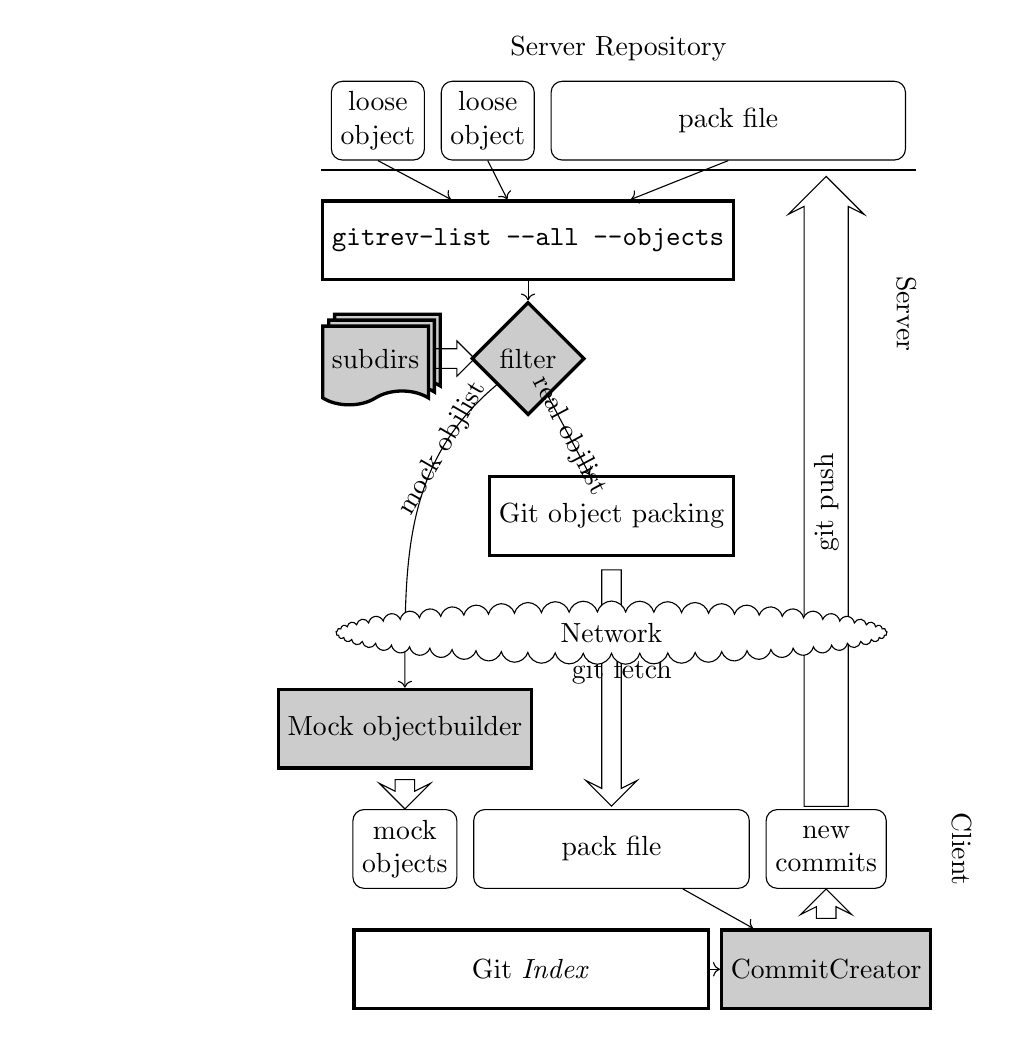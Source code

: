 \usetikzlibrary{shapes, shadows, fit, arrows, positioning}
\tikzstyle{object} = [draw, rectangle, rounded corners, align=center, minimum
height=1cm]
\tikzstyle{new} = [fill=black!20]
\tikzstyle{pack} = [object, minimum width=35mm]
\tikzstyle{comp} = [draw, rectangle, minimum height=1cm, minimum width=0.6cm,
  very thick]
\tikzstyle{filter} = [draw, diamond, very thick]
\tikzstyle{view} = [draw, tape, tape bend top=none, double copy shadow, fill=white, minimum
height=1cm, minimum width=0.6cm, very thick]
\tikzstyle{box} = [rectangle]
\tikzstyle{network} = [draw, cloud, cloud puffs=61, fill=white, minimum width=7cm]
\tikzstyle{olist} = [->, thin, sloped]
\tikzstyle{consume} = [single arrow, midway, draw, sloped, align=center,
  minimum height=5mm, single arrow head extend=1mm]
\tikzstyle{stream} = [single arrow, draw, sloped, minimum height=3mm, single
  arrow head indent=1mm, single arrow head extend=2mm]
\tikzstyle{stream2} = [stream] %, shape border rotate=180]
\tikzstyle{vlabel} = [anchor=south, rotate=-90]

\begin{tikzpicture}
  \node[matrix, label={above:Server Repository}, column sep=2mm](repo)
  {
    \node[object](obj1){loose\\object}; &
    \node[object](obj2){loose\\object}; &
    \node[pack, minimum width=45mm](obj4){pack file}; \\
  };

  \node[comp, below=1cm of repo.west, anchor=north west](revlist){\verb|git|\\\verb|rev-list --all --objects|};
  \node[filter, new, below of=revlist, node distance=1.5cm](f){filter};
  \node[view, new, anchor=west](v) at(revlist.west |- f){subdirs};
  \node[comp, below =3.5cm of revlist.east, anchor=east](gitpack){Git object packing};
  \node[box, fit= (gitpack)(repo)](server){};
  \node[vlabel, anchor=north] at (server.east){Server};

  % client side
  \node[pack, below= 3.2cm of gitpack](pack){pack file};
  \node[object, left = 2mm of pack.west, anchor=east](mockobj){mock\\objects};
  \node[object, right=2mm of pack.east, anchor=west](newobj){new\\commits};
  \node[comp, new, below =5mm of newobj](ci-ctor) {Commit\\Creator};
  \node (x) at (obj4.south-|newobj){};
  \path(newobj) to node[stream2, minimum height=8cm, pos=.48]{git push}(x);
  \node[comp, new, above=5mm of mockobj](mockc){Mock object\\builder};
  \node[comp, anchor=west, minimum width=45mm] (idx) at (mockobj.west |- ci-ctor) {Git \emph{Index}};
  \draw[olist] (idx) -- (ci-ctor);
  \draw[olist] (pack) -- (ci-ctor);
  \path(ci-ctor) to node[stream]{} (newobj);

  \node[fit=(mockc)(ci-ctor)](c){};
  \node[vlabel] at (c.east) {Client};
  \draw[thick](repo.south east) -- (repo.south west);

  \path(v) to node[consume, minimum width=3mm]{} (f);
  \draw[olist](obj1.south) -- (revlist);
  \draw[olist](obj2.south) -- (revlist);
  \draw[olist](obj4.south) -- (revlist);
  \draw[olist](revlist) -- (f);

  \draw[olist](f) to node{real obj\\list} (gitpack);
  \draw[olist](f) to [in=90, out=-140] node[near start]{mock obj\\list} (mockc);
  \path(gitpack) to node[stream2, minimum height=30mm, pos=.5, label={[above]45:git fetch}]{}
     node [network, aspect=3, pos=.3]{Network} (pack);
  \path(mockc) to node[stream] {} (mockobj);
%  \node[draw, single arrow, minimum height=3cm, align=left, text justified] at (0, 0){test\\1};
\end{tikzpicture}
